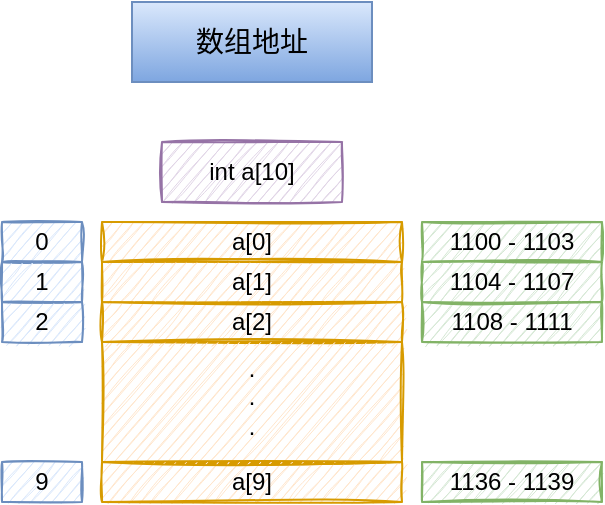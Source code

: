 <mxfile version="13.7.9" type="device"><diagram id="DOqe_f2B6oc19SYVJEwf" name="ArrayAddress"><mxGraphModel dx="1422" dy="822" grid="1" gridSize="10" guides="1" tooltips="1" connect="1" arrows="1" fold="1" page="1" pageScale="1" pageWidth="850" pageHeight="1100" math="0" shadow="0"><root><mxCell id="0"/><mxCell id="1" parent="0"/><mxCell id="CMfDme-1C4GJI0qbY5Mw-3" value="a[0]" style="rounded=0;whiteSpace=wrap;html=1;fillColor=#ffe6cc;strokeColor=#d79b00;sketch=1;" parent="1" vertex="1"><mxGeometry x="210" y="190" width="150" height="20" as="geometry"/></mxCell><mxCell id="CMfDme-1C4GJI0qbY5Mw-4" value="a[1]" style="rounded=0;whiteSpace=wrap;html=1;fillColor=#ffe6cc;strokeColor=#d79b00;sketch=1;" parent="1" vertex="1"><mxGeometry x="210" y="210" width="150" height="20" as="geometry"/></mxCell><mxCell id="CMfDme-1C4GJI0qbY5Mw-5" value="a[2]" style="rounded=0;whiteSpace=wrap;html=1;fillColor=#ffe6cc;strokeColor=#d79b00;sketch=1;" parent="1" vertex="1"><mxGeometry x="210" y="230" width="150" height="20" as="geometry"/></mxCell><mxCell id="CMfDme-1C4GJI0qbY5Mw-7" value="·&lt;br&gt;·&lt;br&gt;·" style="rounded=0;whiteSpace=wrap;html=1;fillColor=#ffe6cc;strokeColor=#d79b00;sketch=1;" parent="1" vertex="1"><mxGeometry x="210" y="250" width="150" height="60" as="geometry"/></mxCell><mxCell id="CMfDme-1C4GJI0qbY5Mw-8" value="a[9]" style="rounded=0;whiteSpace=wrap;html=1;fillColor=#ffe6cc;strokeColor=#d79b00;sketch=1;" parent="1" vertex="1"><mxGeometry x="210" y="310" width="150" height="20" as="geometry"/></mxCell><mxCell id="CMfDme-1C4GJI0qbY5Mw-9" value="1100 - 1103" style="text;html=1;strokeColor=#82b366;fillColor=#d5e8d4;align=center;verticalAlign=middle;whiteSpace=wrap;rounded=0;sketch=1;" parent="1" vertex="1"><mxGeometry x="370" y="190" width="90" height="20" as="geometry"/></mxCell><mxCell id="CMfDme-1C4GJI0qbY5Mw-10" value="1104 - 1107" style="text;html=1;strokeColor=#82b366;fillColor=#d5e8d4;align=center;verticalAlign=middle;whiteSpace=wrap;rounded=0;sketch=1;" parent="1" vertex="1"><mxGeometry x="370" y="210" width="90" height="20" as="geometry"/></mxCell><mxCell id="CMfDme-1C4GJI0qbY5Mw-11" value="1108 - 1111" style="text;html=1;strokeColor=#82b366;fillColor=#d5e8d4;align=center;verticalAlign=middle;whiteSpace=wrap;rounded=0;sketch=1;" parent="1" vertex="1"><mxGeometry x="370" y="230" width="90" height="20" as="geometry"/></mxCell><mxCell id="CMfDme-1C4GJI0qbY5Mw-12" value="1136 - 1139" style="text;html=1;strokeColor=#82b366;fillColor=#d5e8d4;align=center;verticalAlign=middle;whiteSpace=wrap;rounded=0;sketch=1;" parent="1" vertex="1"><mxGeometry x="370" y="310" width="90" height="20" as="geometry"/></mxCell><mxCell id="CMfDme-1C4GJI0qbY5Mw-13" value="0" style="text;html=1;strokeColor=#6c8ebf;fillColor=#dae8fc;align=center;verticalAlign=middle;whiteSpace=wrap;rounded=0;sketch=1;" parent="1" vertex="1"><mxGeometry x="160" y="190" width="40" height="20" as="geometry"/></mxCell><mxCell id="CMfDme-1C4GJI0qbY5Mw-14" value="1" style="text;html=1;strokeColor=#6c8ebf;fillColor=#dae8fc;align=center;verticalAlign=middle;whiteSpace=wrap;rounded=0;sketch=1;" parent="1" vertex="1"><mxGeometry x="160" y="210" width="40" height="20" as="geometry"/></mxCell><mxCell id="CMfDme-1C4GJI0qbY5Mw-16" value="2" style="text;html=1;strokeColor=#6c8ebf;fillColor=#dae8fc;align=center;verticalAlign=middle;whiteSpace=wrap;rounded=0;sketch=1;" parent="1" vertex="1"><mxGeometry x="160" y="230" width="40" height="20" as="geometry"/></mxCell><mxCell id="CMfDme-1C4GJI0qbY5Mw-17" value="9" style="text;html=1;strokeColor=#6c8ebf;fillColor=#dae8fc;align=center;verticalAlign=middle;whiteSpace=wrap;rounded=0;sketch=1;" parent="1" vertex="1"><mxGeometry x="160" y="310" width="40" height="20" as="geometry"/></mxCell><mxCell id="CMfDme-1C4GJI0qbY5Mw-18" value="int a[10]" style="text;html=1;strokeColor=#9673a6;fillColor=#e1d5e7;align=center;verticalAlign=middle;whiteSpace=wrap;rounded=0;sketch=1;" parent="1" vertex="1"><mxGeometry x="240" y="150" width="90" height="30" as="geometry"/></mxCell><mxCell id="ieCdAkv4yE4qPBhW71HX-1" value="数组地址" style="rounded=0;whiteSpace=wrap;html=1;fontSize=14;fillColor=#dae8fc;strokeColor=#6c8ebf;gradientColor=#7ea6e0;" vertex="1" parent="1"><mxGeometry x="225" y="80" width="120" height="40" as="geometry"/></mxCell></root></mxGraphModel></diagram></mxfile>